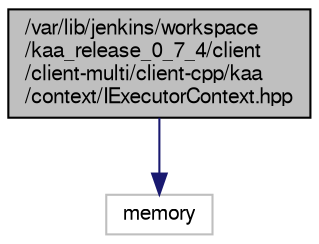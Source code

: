 digraph "/var/lib/jenkins/workspace/kaa_release_0_7_4/client/client-multi/client-cpp/kaa/context/IExecutorContext.hpp"
{
  bgcolor="transparent";
  edge [fontname="FreeSans",fontsize="10",labelfontname="FreeSans",labelfontsize="10"];
  node [fontname="FreeSans",fontsize="10",shape=record];
  Node1 [label="/var/lib/jenkins/workspace\l/kaa_release_0_7_4/client\l/client-multi/client-cpp/kaa\l/context/IExecutorContext.hpp",height=0.2,width=0.4,color="black", fillcolor="grey75", style="filled" fontcolor="black"];
  Node1 -> Node2 [color="midnightblue",fontsize="10",style="solid",fontname="FreeSans"];
  Node2 [label="memory",height=0.2,width=0.4,color="grey75"];
}
